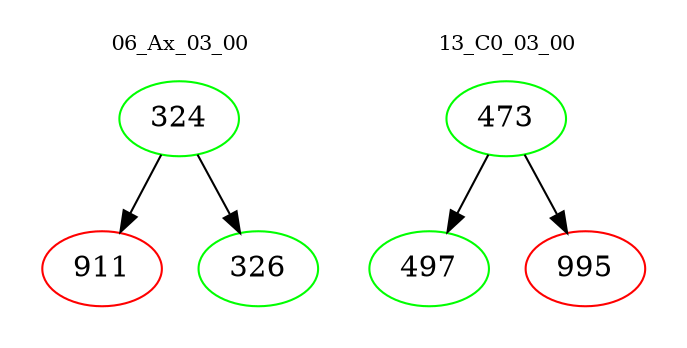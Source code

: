 digraph{
subgraph cluster_0 {
color = white
label = "06_Ax_03_00";
fontsize=10;
T0_324 [label="324", color="green"]
T0_324 -> T0_911 [color="black"]
T0_911 [label="911", color="red"]
T0_324 -> T0_326 [color="black"]
T0_326 [label="326", color="green"]
}
subgraph cluster_1 {
color = white
label = "13_C0_03_00";
fontsize=10;
T1_473 [label="473", color="green"]
T1_473 -> T1_497 [color="black"]
T1_497 [label="497", color="green"]
T1_473 -> T1_995 [color="black"]
T1_995 [label="995", color="red"]
}
}
